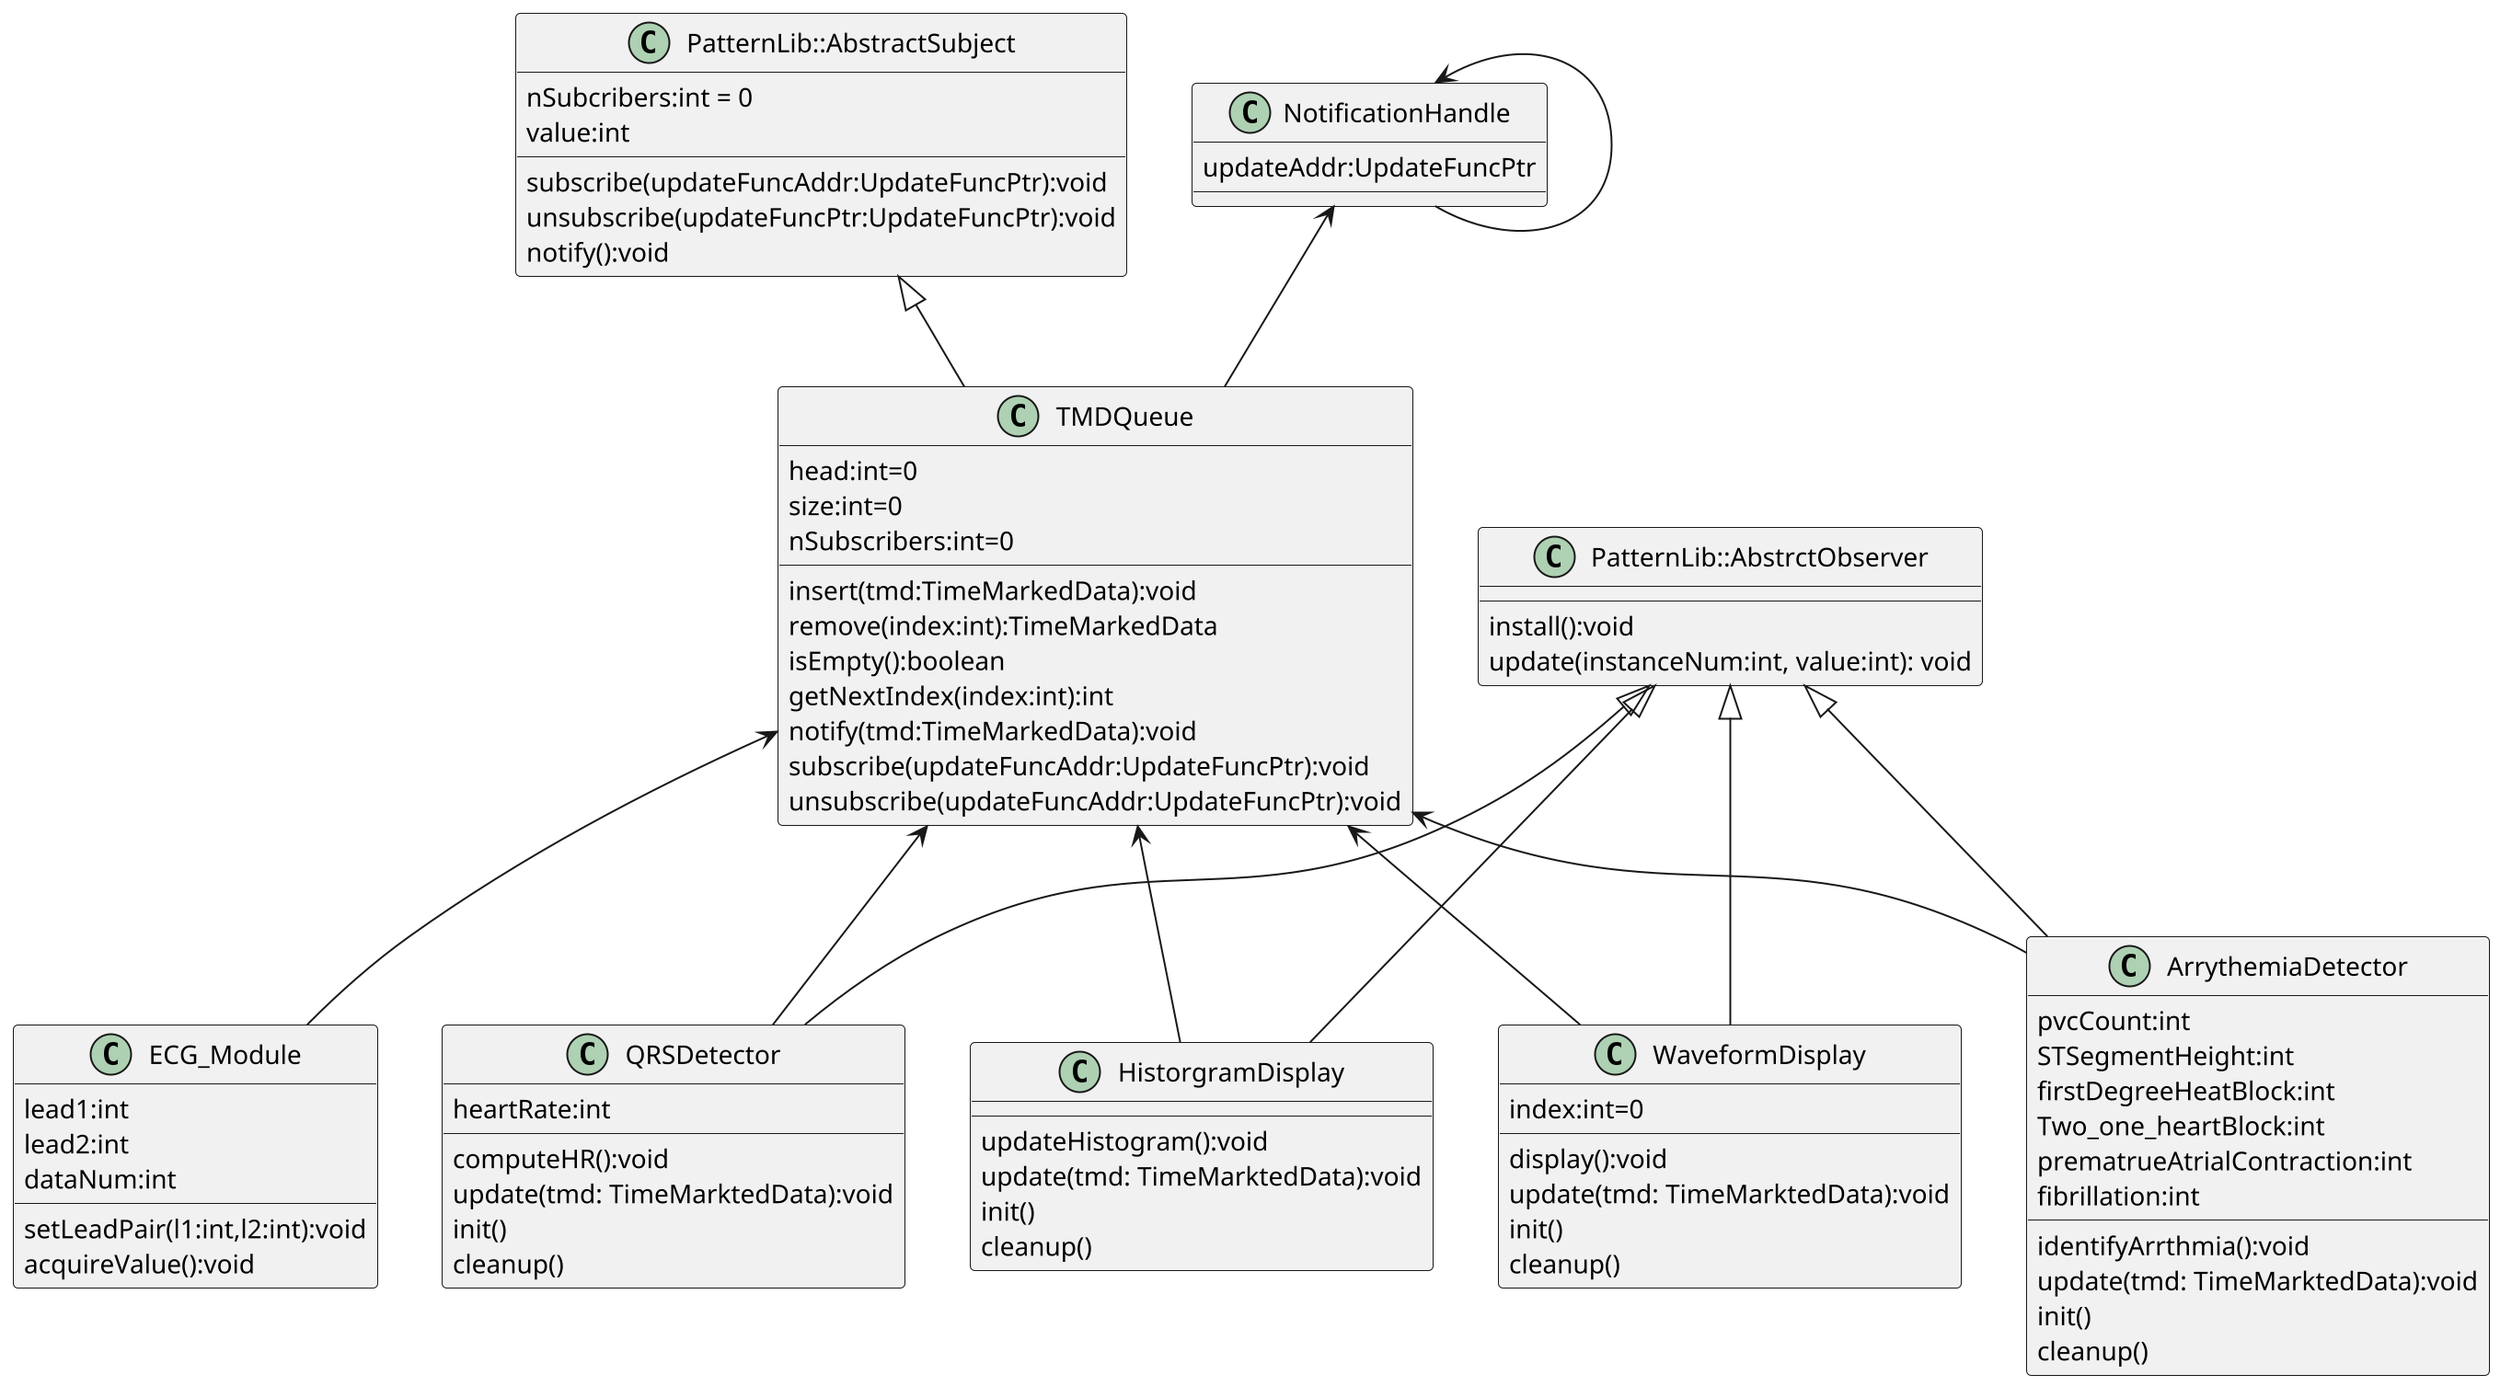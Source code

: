 @startuml classdiagram for observer pattern
scale 2

class PatternLib::AbstrctObserver{
    install():void
    update(instanceNum:int, value:int): void
}

class PatternLib::AbstractSubject{
    nSubcribers:int = 0
    value:int
    subscribe(updateFuncAddr:UpdateFuncPtr):void
    unsubscribe(updateFuncPtr:UpdateFuncPtr):void
    notify():void
}

class NotificationHandle{
    updateAddr:UpdateFuncPtr
}

class TMDQueue{
    head:int=0
    size:int=0
    nSubscribers:int=0
    insert(tmd:TimeMarkedData):void
    remove(index:int):TimeMarkedData
    isEmpty():boolean
    getNextIndex(index:int):int
    notify(tmd:TimeMarkedData):void
    subscribe(updateFuncAddr:UpdateFuncPtr):void
    unsubscribe(updateFuncAddr:UpdateFuncPtr):void
} 

class ECG_Module{
    lead1:int
    lead2:int
    dataNum:int
    setLeadPair(l1:int,l2:int):void
    acquireValue():void
}

class ArrythemiaDetector{
    pvcCount:int
    STSegmentHeight:int
    firstDegreeHeatBlock:int
    Two_one_heartBlock:int
    prematrueAtrialContraction:int
    fibrillation:int
    ' index:int=0
    identifyArrthmia():void
    ' getDataSample():void
    update(tmd: TimeMarktedData):void
    init()
    cleanup()
}


class QRSDetector{
    heartRate:int
    ' index:int
    computeHR():void
    ' getDataSample():void
    update(tmd: TimeMarktedData):void
    init()
    cleanup()
}

class HistorgramDisplay{
    ' index:int=0
    updateHistogram():void
    ' getValue():void
    update(tmd: TimeMarktedData):void
    init()
    cleanup()
}

class WaveformDisplay{
    index:int=0
    display():void
    ' getScalarValue():void
    update(tmd: TimeMarktedData):void
    init()
    cleanup()
}

NotificationHandle <-- NotificationHandle
NotificationHandle <-- TMDQueue

PatternLib::AbstrctObserver <|-- WaveformDisplay
PatternLib::AbstrctObserver <|-- HistorgramDisplay
PatternLib::AbstrctObserver <|-- QRSDetector
PatternLib::AbstrctObserver <|-- ArrythemiaDetector

PatternLib::AbstractSubject <|-- TMDQueue

TMDQueue <-- ECG_Module
TMDQueue <-- ArrythemiaDetector
TMDQueue <-- QRSDetector
TMDQueue <-- HistorgramDisplay
TMDQueue <-- WaveformDisplay


@enduml